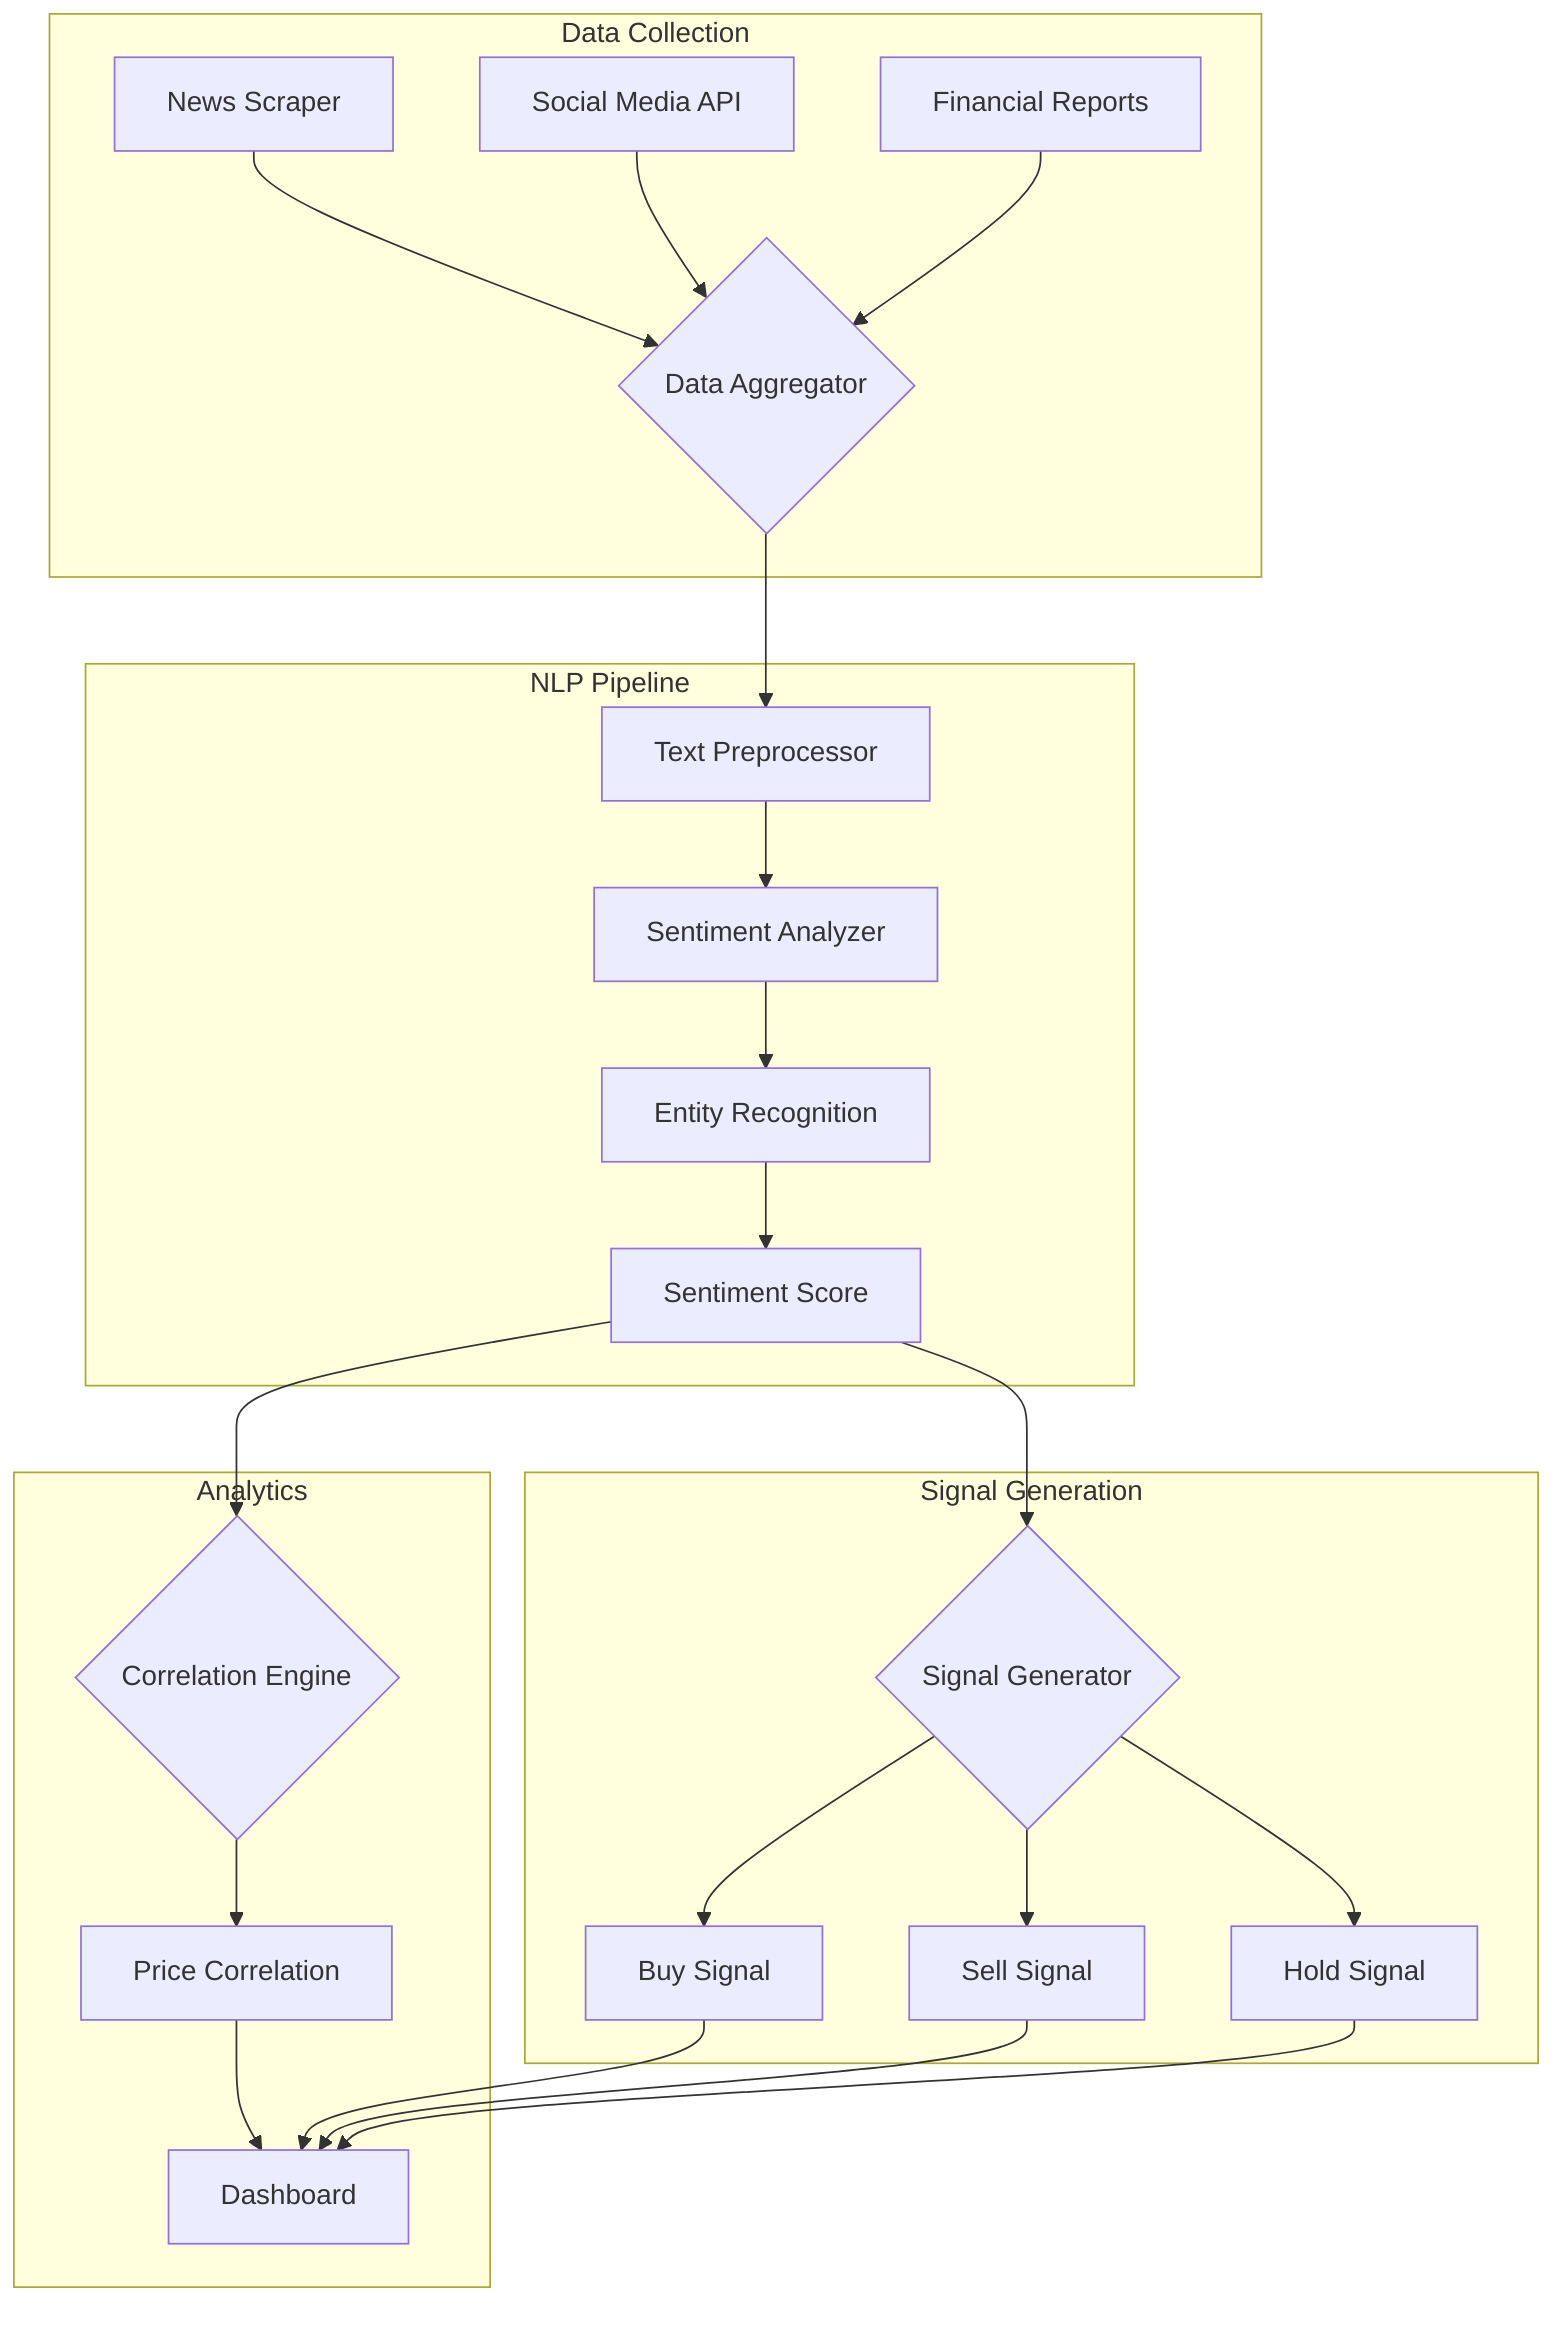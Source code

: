 graph TD
    subgraph Data Collection
        A[News Scraper] --> D{Data Aggregator}
        B[Social Media API] --> D
        C[Financial Reports] --> D
    end

    subgraph NLP Pipeline
        D --> E[Text Preprocessor]
        E --> F[Sentiment Analyzer]
        F --> G[Entity Recognition]
        G --> H[Sentiment Score]
    end

    subgraph Signal Generation
        H --> I{Signal Generator}
        I --> J[Buy Signal]
        I --> K[Sell Signal]
        I --> L[Hold Signal]
    end

    subgraph Analytics
        H --> M{Correlation Engine}
        M --> N[Price Correlation]
        N --> O[Dashboard]
        J --> O
        K --> O
        L --> O
    end